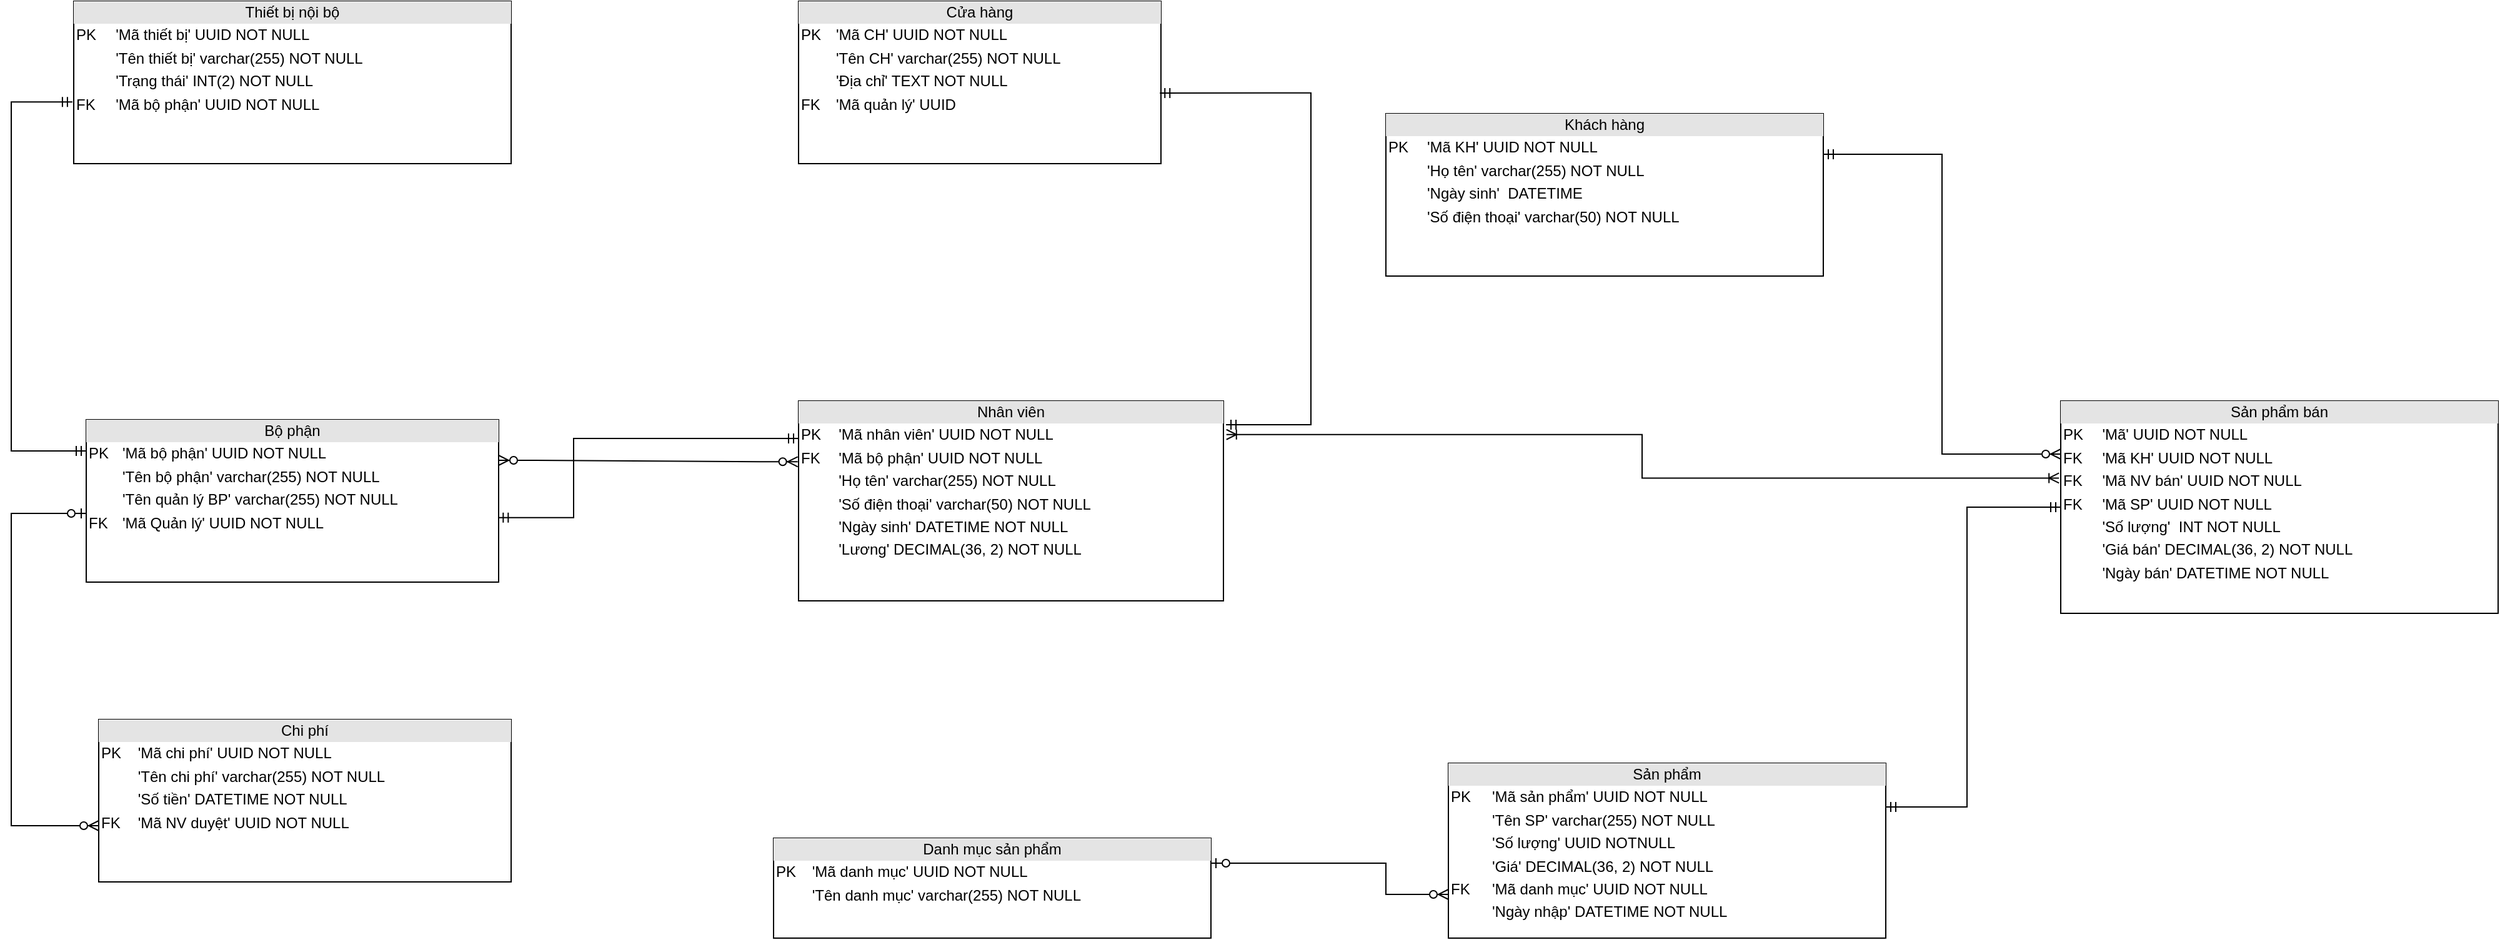 <mxfile version="15.9.1" type="github">
  <diagram id="AdhRpchQ61gaaN8LJbJ2" name="Page-1">
    <mxGraphModel dx="4038" dy="547" grid="1" gridSize="10" guides="1" tooltips="1" connect="1" arrows="1" fold="1" page="1" pageScale="1" pageWidth="3000" pageHeight="3300" math="0" shadow="0">
      <root>
        <mxCell id="0" />
        <mxCell id="1" parent="0" />
        <mxCell id="R6RycZYEYg_AerZo2q_A-1" value="&lt;div style=&quot;text-align: center ; box-sizing: border-box ; width: 100% ; background: rgb(228 , 228 , 228) ; padding: 2px&quot;&gt;Thiết bị nội bộ&lt;/div&gt;&lt;table style=&quot;width: 100% ; font-size: 1em&quot; cellpadding=&quot;2&quot; cellspacing=&quot;0&quot;&gt;&lt;tbody&gt;&lt;tr&gt;&lt;td&gt;PK&lt;/td&gt;&lt;td&gt;&#39;Mã thiết bị&#39; UUID NOT NULL&amp;nbsp;&lt;/td&gt;&lt;/tr&gt;&lt;tr&gt;&lt;td&gt;&lt;span&gt; &lt;/span&gt;&lt;br&gt;&lt;/td&gt;&lt;td&gt;&#39;Tên thiết bị&#39; varchar(255) NOT NULL&lt;/td&gt;&lt;/tr&gt;&lt;tr&gt;&lt;td&gt;&lt;br&gt;&lt;/td&gt;&lt;td&gt;&#39;Trạng thái&#39; INT(2) NOT NULL&lt;br&gt;&lt;/td&gt;&lt;/tr&gt;&lt;tr&gt;&lt;td&gt;FK&lt;/td&gt;&lt;td&gt;&#39;Mã bộ phận&#39; UUID NOT NULL&lt;/td&gt;&lt;/tr&gt;&lt;/tbody&gt;&lt;/table&gt;" style="verticalAlign=top;align=left;overflow=fill;html=1;strokeColor=default;" parent="1" vertex="1">
          <mxGeometry x="-60" y="140" width="350" height="130" as="geometry" />
        </mxCell>
        <mxCell id="R6RycZYEYg_AerZo2q_A-2" value="&lt;div style=&quot;text-align: center ; box-sizing: border-box ; width: 100% ; background: rgb(228 , 228 , 228) ; padding: 2px&quot;&gt;Cửa hàng&lt;/div&gt;&lt;table style=&quot;width: 100% ; font-size: 1em&quot; cellpadding=&quot;2&quot; cellspacing=&quot;0&quot;&gt;&lt;tbody&gt;&lt;tr&gt;&lt;td&gt;PK&lt;/td&gt;&lt;td&gt;&#39;Mã CH&#39; UUID NOT NULL&amp;nbsp;&amp;nbsp;&lt;/td&gt;&lt;/tr&gt;&lt;tr&gt;&lt;td&gt;&lt;span style=&quot;white-space: pre&quot;&gt; &lt;/span&gt;&lt;br&gt;&lt;/td&gt;&lt;td&gt;&#39;Tên CH&#39; varchar(255) NOT NULL&amp;nbsp;&lt;/td&gt;&lt;/tr&gt;&lt;tr&gt;&lt;td&gt;&lt;br&gt;&lt;/td&gt;&lt;td&gt;&#39;Địa chỉ&#39; TEXT NOT NULL&lt;br&gt;&lt;/td&gt;&lt;/tr&gt;&lt;tr&gt;&lt;td&gt;FK&lt;/td&gt;&lt;td&gt;&#39;Mã quản lý&#39; UUID&lt;/td&gt;&lt;/tr&gt;&lt;/tbody&gt;&lt;/table&gt;" style="verticalAlign=top;align=left;overflow=fill;html=1;strokeColor=default;" parent="1" vertex="1">
          <mxGeometry x="520" y="140" width="290" height="130" as="geometry" />
        </mxCell>
        <mxCell id="R6RycZYEYg_AerZo2q_A-3" value="&lt;div style=&quot;text-align: center ; box-sizing: border-box ; width: 100% ; background: rgb(228 , 228 , 228) ; padding: 2px&quot;&gt;Khách hàng&lt;/div&gt;&lt;table style=&quot;width: 100% ; font-size: 1em&quot; cellpadding=&quot;2&quot; cellspacing=&quot;0&quot;&gt;&lt;tbody&gt;&lt;tr&gt;&lt;td&gt;PK&lt;/td&gt;&lt;td&gt;&#39;Mã KH&#39; UUID NOT NULL&lt;/td&gt;&lt;/tr&gt;&lt;tr&gt;&lt;td&gt;&lt;span&gt; &lt;/span&gt;&lt;br&gt;&lt;/td&gt;&lt;td&gt;&#39;Họ tên&#39; varchar(255) NOT NULL&amp;nbsp;&lt;/td&gt;&lt;/tr&gt;&lt;tr&gt;&lt;td&gt;&lt;br&gt;&lt;/td&gt;&lt;td&gt;&#39;Ngày sinh&#39;&amp;nbsp; DATETIME&lt;br&gt;&lt;/td&gt;&lt;/tr&gt;&lt;tr&gt;&lt;td&gt;&lt;br&gt;&lt;/td&gt;&lt;td&gt;&#39;Số điện thoại&#39; varchar(50) NOT NULL&lt;/td&gt;&lt;/tr&gt;&lt;/tbody&gt;&lt;/table&gt;" style="verticalAlign=top;align=left;overflow=fill;html=1;strokeColor=default;" parent="1" vertex="1">
          <mxGeometry x="990" y="230" width="350" height="130" as="geometry" />
        </mxCell>
        <mxCell id="R6RycZYEYg_AerZo2q_A-4" value="&lt;div style=&quot;text-align: center ; box-sizing: border-box ; width: 100% ; background: rgb(228 , 228 , 228) ; padding: 2px&quot;&gt;Bộ phận&lt;/div&gt;&lt;table style=&quot;width: 100% ; font-size: 1em&quot; cellpadding=&quot;2&quot; cellspacing=&quot;0&quot;&gt;&lt;tbody&gt;&lt;tr&gt;&lt;td&gt;PK&lt;/td&gt;&lt;td&gt;&#39;Mã bộ phận&#39; UUID NOT NULL&lt;br&gt;&lt;/td&gt;&lt;/tr&gt;&lt;tr&gt;&lt;td&gt;&lt;span&gt; &lt;/span&gt;&lt;br&gt;&lt;/td&gt;&lt;td&gt;&#39;Tên bộ phận&#39; varchar(255) NOT NULL&amp;nbsp;&lt;/td&gt;&lt;/tr&gt;&lt;tr&gt;&lt;td&gt;&lt;br&gt;&lt;/td&gt;&lt;td&gt;&#39;Tên quản lý BP&#39; varchar(255) NOT NULL&lt;br&gt;&lt;/td&gt;&lt;/tr&gt;&lt;tr&gt;&lt;td&gt;FK&lt;/td&gt;&lt;td&gt;&#39;Mã Quản lý&#39; UUID NOT NULL&lt;/td&gt;&lt;/tr&gt;&lt;/tbody&gt;&lt;/table&gt;" style="verticalAlign=top;align=left;overflow=fill;html=1;strokeColor=default;" parent="1" vertex="1">
          <mxGeometry x="-50" y="475" width="330" height="130" as="geometry" />
        </mxCell>
        <mxCell id="R6RycZYEYg_AerZo2q_A-5" value="&lt;div style=&quot;text-align: center ; box-sizing: border-box ; width: 100% ; background: rgb(228 , 228 , 228) ; padding: 2px&quot;&gt;Nhân viên&lt;/div&gt;&lt;table style=&quot;width: 100% ; font-size: 1em&quot; cellpadding=&quot;2&quot; cellspacing=&quot;0&quot;&gt;&lt;tbody&gt;&lt;tr&gt;&lt;td&gt;PK&lt;/td&gt;&lt;td&gt;&#39;Mã nhân viên&#39; UUID NOT NULL&lt;/td&gt;&lt;/tr&gt;&lt;tr&gt;&lt;td&gt;FK&lt;/td&gt;&lt;td&gt;&#39;Mã bộ phận&#39; UUID NOT NULL&lt;/td&gt;&lt;/tr&gt;&lt;tr&gt;&lt;td&gt;&lt;span&gt; &lt;/span&gt;&lt;br&gt;&lt;/td&gt;&lt;td&gt;&#39;Họ tên&#39; varchar(255) NOT NULL&amp;nbsp;&lt;/td&gt;&lt;/tr&gt;&lt;tr&gt;&lt;td&gt;&lt;br&gt;&lt;/td&gt;&lt;td&gt;&#39;Số điện thoại&#39; varchar(50) NOT NULL&lt;br&gt;&lt;/td&gt;&lt;/tr&gt;&lt;tr&gt;&lt;td&gt;&lt;br&gt;&lt;/td&gt;&lt;td&gt;&#39;Ngày sinh&#39; DATETIME NOT NULL&lt;/td&gt;&lt;/tr&gt;&lt;tr&gt;&lt;td&gt;&lt;br&gt;&lt;/td&gt;&lt;td&gt;&#39;Lương&#39; DECIMAL(36, 2) NOT NULL&lt;/td&gt;&lt;/tr&gt;&lt;/tbody&gt;&lt;/table&gt;" style="verticalAlign=top;align=left;overflow=fill;html=1;strokeColor=default;" parent="1" vertex="1">
          <mxGeometry x="520" y="460" width="340" height="160" as="geometry" />
        </mxCell>
        <mxCell id="R6RycZYEYg_AerZo2q_A-6" value="&lt;div style=&quot;text-align: center ; box-sizing: border-box ; width: 100% ; background: rgb(228 , 228 , 228) ; padding: 2px&quot;&gt;Chi phí&lt;/div&gt;&lt;table style=&quot;width: 100% ; font-size: 1em&quot; cellpadding=&quot;2&quot; cellspacing=&quot;0&quot;&gt;&lt;tbody&gt;&lt;tr&gt;&lt;td&gt;PK&lt;/td&gt;&lt;td&gt;&#39;Mã chi phí&#39; UUID NOT NULL&amp;nbsp;&lt;/td&gt;&lt;/tr&gt;&lt;tr&gt;&lt;td&gt;&lt;span&gt; &lt;/span&gt;&lt;br&gt;&lt;/td&gt;&lt;td&gt;&#39;Tên chi phí&#39; varchar(255) NOT NULL&amp;nbsp;&lt;/td&gt;&lt;/tr&gt;&lt;tr&gt;&lt;td&gt;&lt;br&gt;&lt;/td&gt;&lt;td&gt;&#39;Số tiền&#39; DATETIME NOT NULL&lt;br&gt;&lt;/td&gt;&lt;/tr&gt;&lt;tr&gt;&lt;td&gt;FK&lt;/td&gt;&lt;td&gt;&#39;Mã NV duyệt&#39; UUID NOT NULL&lt;/td&gt;&lt;/tr&gt;&lt;/tbody&gt;&lt;/table&gt;" style="verticalAlign=top;align=left;overflow=fill;html=1;strokeColor=default;" parent="1" vertex="1">
          <mxGeometry x="-40" y="715" width="330" height="130" as="geometry" />
        </mxCell>
        <mxCell id="R6RycZYEYg_AerZo2q_A-7" value="&lt;div style=&quot;text-align: center ; box-sizing: border-box ; width: 100% ; background: rgb(228 , 228 , 228) ; padding: 2px&quot;&gt;Sản phẩm&lt;/div&gt;&lt;table style=&quot;width: 100% ; font-size: 1em&quot; cellpadding=&quot;2&quot; cellspacing=&quot;0&quot;&gt;&lt;tbody&gt;&lt;tr&gt;&lt;td&gt;PK&lt;/td&gt;&lt;td&gt;&#39;Mã sản phẩm&#39; UUID NOT NULL&lt;/td&gt;&lt;/tr&gt;&lt;tr&gt;&lt;td&gt;&lt;span&gt; &lt;/span&gt;&lt;br&gt;&lt;/td&gt;&lt;td&gt;&#39;Tên SP&#39; varchar(255) NOT NULL&amp;nbsp;&lt;/td&gt;&lt;/tr&gt;&lt;tr&gt;&lt;td&gt;&lt;br&gt;&lt;/td&gt;&lt;td&gt;&#39;Số lượng&#39; UUID NOTNULL&lt;br&gt;&lt;/td&gt;&lt;/tr&gt;&lt;tr&gt;&lt;td&gt;&lt;br&gt;&lt;/td&gt;&lt;td&gt;&#39;Giá&#39; DECIMAL(36, 2) NOT NULL&lt;/td&gt;&lt;/tr&gt;&lt;tr&gt;&lt;td&gt;FK&lt;/td&gt;&lt;td&gt;&#39;Mã danh mục&#39; UUID NOT NULL&lt;/td&gt;&lt;/tr&gt;&lt;tr&gt;&lt;td&gt;&lt;br&gt;&lt;/td&gt;&lt;td&gt;&#39;Ngày nhập&#39; DATETIME NOT NULL&lt;/td&gt;&lt;/tr&gt;&lt;/tbody&gt;&lt;/table&gt;" style="verticalAlign=top;align=left;overflow=fill;html=1;strokeColor=default;" parent="1" vertex="1">
          <mxGeometry x="1040" y="750" width="350" height="140" as="geometry" />
        </mxCell>
        <mxCell id="R6RycZYEYg_AerZo2q_A-8" value="&lt;div style=&quot;text-align: center ; box-sizing: border-box ; width: 100% ; background: rgb(228 , 228 , 228) ; padding: 2px&quot;&gt;Danh mục sản phẩm&lt;/div&gt;&lt;table style=&quot;width: 100% ; font-size: 1em&quot; cellpadding=&quot;2&quot; cellspacing=&quot;0&quot;&gt;&lt;tbody&gt;&lt;tr&gt;&lt;td&gt;PK&lt;/td&gt;&lt;td&gt;&#39;Mã danh mục&#39; UUID NOT NULL&lt;/td&gt;&lt;/tr&gt;&lt;tr&gt;&lt;td&gt;&lt;span&gt; &lt;/span&gt;&lt;br&gt;&lt;/td&gt;&lt;td&gt;&#39;Tên danh mục&#39; varchar(255) NOT NULL&amp;nbsp;&lt;/td&gt;&lt;/tr&gt;&lt;/tbody&gt;&lt;/table&gt;" style="verticalAlign=top;align=left;overflow=fill;html=1;strokeColor=default;" parent="1" vertex="1">
          <mxGeometry x="500" y="810" width="350" height="80" as="geometry" />
        </mxCell>
        <mxCell id="R6RycZYEYg_AerZo2q_A-9" value="&lt;div style=&quot;text-align: center ; box-sizing: border-box ; width: 100% ; background: rgb(228 , 228 , 228) ; padding: 2px&quot;&gt;Sản phẩm bán&lt;/div&gt;&lt;table style=&quot;width: 100% ; font-size: 1em&quot; cellpadding=&quot;2&quot; cellspacing=&quot;0&quot;&gt;&lt;tbody&gt;&lt;tr&gt;&lt;td&gt;PK&lt;/td&gt;&lt;td&gt;&#39;Mã&#39; UUID NOT NULL&amp;nbsp;&lt;br&gt;&lt;/td&gt;&lt;/tr&gt;&lt;tr&gt;&lt;td&gt;FK&lt;/td&gt;&lt;td&gt;&#39;Mã KH&#39; UUID NOT NULL&lt;/td&gt;&lt;/tr&gt;&lt;tr&gt;&lt;td&gt;FK&lt;/td&gt;&lt;td&gt;&#39;Mã NV bán&#39;&amp;nbsp;UUID&amp;nbsp;NOT NULL&lt;br&gt;&lt;/td&gt;&lt;/tr&gt;&lt;tr&gt;&lt;td&gt;FK&lt;/td&gt;&lt;td&gt;&#39;Mã SP&#39; UUID NOT NULL&lt;/td&gt;&lt;/tr&gt;&lt;tr&gt;&lt;td&gt;&lt;br&gt;&lt;/td&gt;&lt;td&gt;&#39;Số lượng&#39;&amp;nbsp; INT NOT NULL&lt;br&gt;&lt;/td&gt;&lt;/tr&gt;&lt;tr&gt;&lt;td&gt;&lt;br&gt;&lt;/td&gt;&lt;td&gt;&#39;Giá bán&#39; DECIMAL(36, 2) NOT NULL&lt;/td&gt;&lt;/tr&gt;&lt;tr&gt;&lt;td&gt;&lt;br&gt;&lt;/td&gt;&lt;td&gt;&#39;Ngày bán&#39; DATETIME NOT NULL&lt;/td&gt;&lt;/tr&gt;&lt;/tbody&gt;&lt;/table&gt;" style="verticalAlign=top;align=left;overflow=fill;html=1;strokeColor=default;" parent="1" vertex="1">
          <mxGeometry x="1530" y="460" width="350" height="170" as="geometry" />
        </mxCell>
        <mxCell id="R6RycZYEYg_AerZo2q_A-15" value="" style="edgeStyle=orthogonalEdgeStyle;fontSize=12;html=1;endArrow=ERzeroToMany;startArrow=ERzeroToOne;rounded=0;" parent="1" source="R6RycZYEYg_AerZo2q_A-4" target="R6RycZYEYg_AerZo2q_A-6" edge="1">
          <mxGeometry width="100" height="100" relative="1" as="geometry">
            <mxPoint x="-140" y="670" as="sourcePoint" />
            <mxPoint x="-40" y="570" as="targetPoint" />
            <Array as="points">
              <mxPoint x="-110" y="550" />
              <mxPoint x="-110" y="800" />
            </Array>
          </mxGeometry>
        </mxCell>
        <mxCell id="R6RycZYEYg_AerZo2q_A-18" value="" style="edgeStyle=entityRelationEdgeStyle;fontSize=12;html=1;endArrow=ERzeroToMany;endFill=1;startArrow=ERzeroToMany;rounded=0;exitX=1;exitY=0.25;exitDx=0;exitDy=0;entryX=-0.002;entryY=0.304;entryDx=0;entryDy=0;entryPerimeter=0;" parent="1" source="R6RycZYEYg_AerZo2q_A-4" target="R6RycZYEYg_AerZo2q_A-5" edge="1">
          <mxGeometry width="100" height="100" relative="1" as="geometry">
            <mxPoint x="450" y="600" as="sourcePoint" />
            <mxPoint x="550" y="500" as="targetPoint" />
          </mxGeometry>
        </mxCell>
        <mxCell id="R6RycZYEYg_AerZo2q_A-21" value="" style="edgeStyle=orthogonalEdgeStyle;fontSize=12;html=1;endArrow=ERzeroToMany;startArrow=ERmandOne;rounded=0;exitX=1;exitY=0.25;exitDx=0;exitDy=0;entryX=0;entryY=0.25;entryDx=0;entryDy=0;" parent="1" source="R6RycZYEYg_AerZo2q_A-3" target="R6RycZYEYg_AerZo2q_A-9" edge="1">
          <mxGeometry width="100" height="100" relative="1" as="geometry">
            <mxPoint x="1310" y="540" as="sourcePoint" />
            <mxPoint x="1410" y="440" as="targetPoint" />
          </mxGeometry>
        </mxCell>
        <mxCell id="R6RycZYEYg_AerZo2q_A-22" value="" style="edgeStyle=orthogonalEdgeStyle;fontSize=12;html=1;endArrow=ERmandOne;startArrow=ERmandOne;rounded=0;exitX=1;exitY=0.25;exitDx=0;exitDy=0;entryX=0;entryY=0.5;entryDx=0;entryDy=0;" parent="1" source="R6RycZYEYg_AerZo2q_A-7" target="R6RycZYEYg_AerZo2q_A-9" edge="1">
          <mxGeometry width="100" height="100" relative="1" as="geometry">
            <mxPoint x="1510" y="790" as="sourcePoint" />
            <mxPoint x="1510" y="540" as="targetPoint" />
            <Array as="points">
              <mxPoint x="1455" y="785" />
              <mxPoint x="1455" y="545" />
            </Array>
          </mxGeometry>
        </mxCell>
        <mxCell id="R6RycZYEYg_AerZo2q_A-24" value="" style="edgeStyle=orthogonalEdgeStyle;fontSize=12;html=1;endArrow=ERoneToMany;startArrow=ERoneToMany;rounded=0;exitX=1.007;exitY=0.168;exitDx=0;exitDy=0;exitPerimeter=0;entryX=-0.004;entryY=0.363;entryDx=0;entryDy=0;entryPerimeter=0;" parent="1" source="R6RycZYEYg_AerZo2q_A-5" target="R6RycZYEYg_AerZo2q_A-9" edge="1">
          <mxGeometry width="100" height="100" relative="1" as="geometry">
            <mxPoint x="960" y="550" as="sourcePoint" />
            <mxPoint x="1240" y="570" as="targetPoint" />
          </mxGeometry>
        </mxCell>
        <mxCell id="R6RycZYEYg_AerZo2q_A-25" value="" style="edgeStyle=orthogonalEdgeStyle;fontSize=12;html=1;endArrow=ERzeroToMany;startArrow=ERzeroToOne;rounded=0;entryX=0;entryY=0.75;entryDx=0;entryDy=0;exitX=1;exitY=0.25;exitDx=0;exitDy=0;" parent="1" source="R6RycZYEYg_AerZo2q_A-8" target="R6RycZYEYg_AerZo2q_A-7" edge="1">
          <mxGeometry width="100" height="100" relative="1" as="geometry">
            <mxPoint x="890" y="820" as="sourcePoint" />
            <mxPoint x="960" y="855" as="targetPoint" />
            <Array as="points">
              <mxPoint x="990" y="830" />
              <mxPoint x="990" y="855" />
            </Array>
          </mxGeometry>
        </mxCell>
        <mxCell id="-pzr_ZSkF4IDbrQ1ExpL-1" value="" style="edgeStyle=orthogonalEdgeStyle;fontSize=12;html=1;endArrow=ERmandOne;startArrow=ERmandOne;rounded=0;exitX=0.999;exitY=0.603;exitDx=0;exitDy=0;exitPerimeter=0;" edge="1" parent="1" source="R6RycZYEYg_AerZo2q_A-4" target="R6RycZYEYg_AerZo2q_A-5">
          <mxGeometry width="100" height="100" relative="1" as="geometry">
            <mxPoint x="350" y="650" as="sourcePoint" />
            <mxPoint x="540" y="493" as="targetPoint" />
            <Array as="points">
              <mxPoint x="340" y="553" />
              <mxPoint x="340" y="490" />
            </Array>
          </mxGeometry>
        </mxCell>
        <mxCell id="-pzr_ZSkF4IDbrQ1ExpL-2" value="" style="edgeStyle=orthogonalEdgeStyle;fontSize=12;html=1;endArrow=ERmandOne;startArrow=ERmandOne;rounded=0;entryX=-0.003;entryY=0.62;entryDx=0;entryDy=0;entryPerimeter=0;" edge="1" parent="1" target="R6RycZYEYg_AerZo2q_A-1">
          <mxGeometry width="100" height="100" relative="1" as="geometry">
            <mxPoint x="-50" y="500" as="sourcePoint" />
            <mxPoint x="30" y="360" as="targetPoint" />
            <Array as="points">
              <mxPoint x="-50" y="500" />
              <mxPoint x="-110" y="500" />
              <mxPoint x="-110" y="221" />
            </Array>
          </mxGeometry>
        </mxCell>
        <mxCell id="-pzr_ZSkF4IDbrQ1ExpL-3" value="" style="edgeStyle=orthogonalEdgeStyle;fontSize=12;html=1;endArrow=ERmandOne;startArrow=ERmandOne;rounded=0;exitX=1.006;exitY=0.119;exitDx=0;exitDy=0;exitPerimeter=0;entryX=0.997;entryY=0.565;entryDx=0;entryDy=0;entryPerimeter=0;" edge="1" parent="1" source="R6RycZYEYg_AerZo2q_A-5" target="R6RycZYEYg_AerZo2q_A-2">
          <mxGeometry width="100" height="100" relative="1" as="geometry">
            <mxPoint x="970" y="630" as="sourcePoint" />
            <mxPoint x="1070" y="530" as="targetPoint" />
            <Array as="points">
              <mxPoint x="930" y="479" />
              <mxPoint x="930" y="214" />
            </Array>
          </mxGeometry>
        </mxCell>
      </root>
    </mxGraphModel>
  </diagram>
</mxfile>
